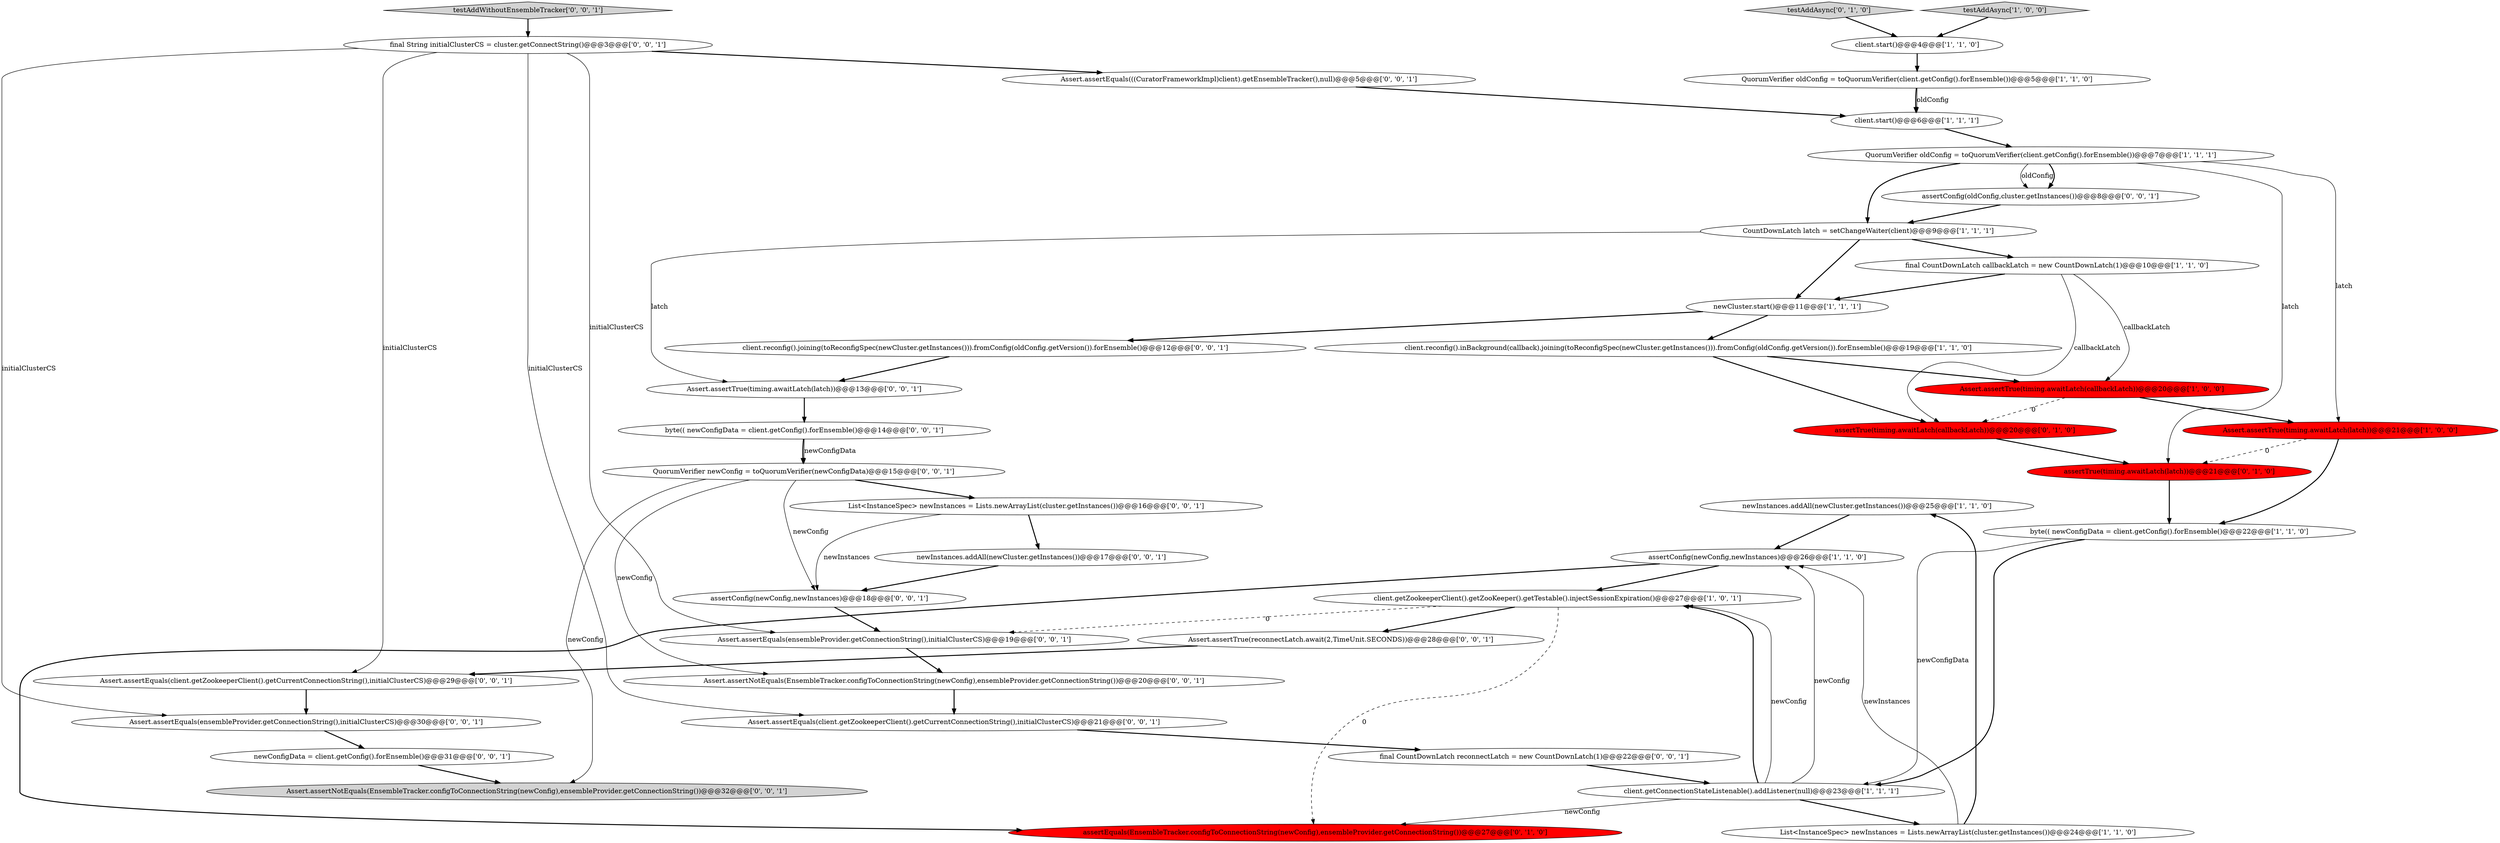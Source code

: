 digraph {
6 [style = filled, label = "newInstances.addAll(newCluster.getInstances())@@@25@@@['1', '1', '0']", fillcolor = white, shape = ellipse image = "AAA0AAABBB1BBB"];
26 [style = filled, label = "testAddWithoutEnsembleTracker['0', '0', '1']", fillcolor = lightgray, shape = diamond image = "AAA0AAABBB3BBB"];
24 [style = filled, label = "List<InstanceSpec> newInstances = Lists.newArrayList(cluster.getInstances())@@@16@@@['0', '0', '1']", fillcolor = white, shape = ellipse image = "AAA0AAABBB3BBB"];
12 [style = filled, label = "client.reconfig().inBackground(callback).joining(toReconfigSpec(newCluster.getInstances())).fromConfig(oldConfig.getVersion()).forEnsemble()@@@19@@@['1', '1', '0']", fillcolor = white, shape = ellipse image = "AAA0AAABBB1BBB"];
13 [style = filled, label = "Assert.assertTrue(timing.awaitLatch(callbackLatch))@@@20@@@['1', '0', '0']", fillcolor = red, shape = ellipse image = "AAA1AAABBB1BBB"];
39 [style = filled, label = "final CountDownLatch reconnectLatch = new CountDownLatch(1)@@@22@@@['0', '0', '1']", fillcolor = white, shape = ellipse image = "AAA0AAABBB3BBB"];
28 [style = filled, label = "client.reconfig().joining(toReconfigSpec(newCluster.getInstances())).fromConfig(oldConfig.getVersion()).forEnsemble()@@@12@@@['0', '0', '1']", fillcolor = white, shape = ellipse image = "AAA0AAABBB3BBB"];
23 [style = filled, label = "Assert.assertTrue(timing.awaitLatch(latch))@@@13@@@['0', '0', '1']", fillcolor = white, shape = ellipse image = "AAA0AAABBB3BBB"];
0 [style = filled, label = "testAddAsync['1', '0', '0']", fillcolor = lightgray, shape = diamond image = "AAA0AAABBB1BBB"];
3 [style = filled, label = "assertConfig(newConfig,newInstances)@@@26@@@['1', '1', '0']", fillcolor = white, shape = ellipse image = "AAA0AAABBB1BBB"];
15 [style = filled, label = "final CountDownLatch callbackLatch = new CountDownLatch(1)@@@10@@@['1', '1', '0']", fillcolor = white, shape = ellipse image = "AAA0AAABBB1BBB"];
25 [style = filled, label = "newConfigData = client.getConfig().forEnsemble()@@@31@@@['0', '0', '1']", fillcolor = white, shape = ellipse image = "AAA0AAABBB3BBB"];
37 [style = filled, label = "QuorumVerifier newConfig = toQuorumVerifier(newConfigData)@@@15@@@['0', '0', '1']", fillcolor = white, shape = ellipse image = "AAA0AAABBB3BBB"];
14 [style = filled, label = "List<InstanceSpec> newInstances = Lists.newArrayList(cluster.getInstances())@@@24@@@['1', '1', '0']", fillcolor = white, shape = ellipse image = "AAA0AAABBB1BBB"];
17 [style = filled, label = "assertTrue(timing.awaitLatch(callbackLatch))@@@20@@@['0', '1', '0']", fillcolor = red, shape = ellipse image = "AAA1AAABBB2BBB"];
7 [style = filled, label = "client.getZookeeperClient().getZooKeeper().getTestable().injectSessionExpiration()@@@27@@@['1', '0', '1']", fillcolor = white, shape = ellipse image = "AAA0AAABBB1BBB"];
11 [style = filled, label = "newCluster.start()@@@11@@@['1', '1', '1']", fillcolor = white, shape = ellipse image = "AAA0AAABBB1BBB"];
29 [style = filled, label = "Assert.assertTrue(reconnectLatch.await(2,TimeUnit.SECONDS))@@@28@@@['0', '0', '1']", fillcolor = white, shape = ellipse image = "AAA0AAABBB3BBB"];
31 [style = filled, label = "assertConfig(oldConfig,cluster.getInstances())@@@8@@@['0', '0', '1']", fillcolor = white, shape = ellipse image = "AAA0AAABBB3BBB"];
19 [style = filled, label = "assertEquals(EnsembleTracker.configToConnectionString(newConfig),ensembleProvider.getConnectionString())@@@27@@@['0', '1', '0']", fillcolor = red, shape = ellipse image = "AAA1AAABBB2BBB"];
38 [style = filled, label = "Assert.assertEquals(ensembleProvider.getConnectionString(),initialClusterCS)@@@19@@@['0', '0', '1']", fillcolor = white, shape = ellipse image = "AAA0AAABBB3BBB"];
27 [style = filled, label = "Assert.assertEquals(ensembleProvider.getConnectionString(),initialClusterCS)@@@30@@@['0', '0', '1']", fillcolor = white, shape = ellipse image = "AAA0AAABBB3BBB"];
16 [style = filled, label = "byte(( newConfigData = client.getConfig().forEnsemble()@@@22@@@['1', '1', '0']", fillcolor = white, shape = ellipse image = "AAA0AAABBB1BBB"];
30 [style = filled, label = "Assert.assertNotEquals(EnsembleTracker.configToConnectionString(newConfig),ensembleProvider.getConnectionString())@@@32@@@['0', '0', '1']", fillcolor = lightgray, shape = ellipse image = "AAA0AAABBB3BBB"];
33 [style = filled, label = "Assert.assertEquals(client.getZookeeperClient().getCurrentConnectionString(),initialClusterCS)@@@21@@@['0', '0', '1']", fillcolor = white, shape = ellipse image = "AAA0AAABBB3BBB"];
22 [style = filled, label = "Assert.assertNotEquals(EnsembleTracker.configToConnectionString(newConfig),ensembleProvider.getConnectionString())@@@20@@@['0', '0', '1']", fillcolor = white, shape = ellipse image = "AAA0AAABBB3BBB"];
32 [style = filled, label = "byte(( newConfigData = client.getConfig().forEnsemble()@@@14@@@['0', '0', '1']", fillcolor = white, shape = ellipse image = "AAA0AAABBB3BBB"];
8 [style = filled, label = "QuorumVerifier oldConfig = toQuorumVerifier(client.getConfig().forEnsemble())@@@5@@@['1', '1', '0']", fillcolor = white, shape = ellipse image = "AAA0AAABBB1BBB"];
9 [style = filled, label = "client.start()@@@6@@@['1', '1', '1']", fillcolor = white, shape = ellipse image = "AAA0AAABBB1BBB"];
20 [style = filled, label = "assertTrue(timing.awaitLatch(latch))@@@21@@@['0', '1', '0']", fillcolor = red, shape = ellipse image = "AAA1AAABBB2BBB"];
35 [style = filled, label = "Assert.assertEquals(client.getZookeeperClient().getCurrentConnectionString(),initialClusterCS)@@@29@@@['0', '0', '1']", fillcolor = white, shape = ellipse image = "AAA0AAABBB3BBB"];
4 [style = filled, label = "QuorumVerifier oldConfig = toQuorumVerifier(client.getConfig().forEnsemble())@@@7@@@['1', '1', '1']", fillcolor = white, shape = ellipse image = "AAA0AAABBB1BBB"];
1 [style = filled, label = "client.start()@@@4@@@['1', '1', '0']", fillcolor = white, shape = ellipse image = "AAA0AAABBB1BBB"];
18 [style = filled, label = "testAddAsync['0', '1', '0']", fillcolor = lightgray, shape = diamond image = "AAA0AAABBB2BBB"];
21 [style = filled, label = "assertConfig(newConfig,newInstances)@@@18@@@['0', '0', '1']", fillcolor = white, shape = ellipse image = "AAA0AAABBB3BBB"];
36 [style = filled, label = "newInstances.addAll(newCluster.getInstances())@@@17@@@['0', '0', '1']", fillcolor = white, shape = ellipse image = "AAA0AAABBB3BBB"];
10 [style = filled, label = "client.getConnectionStateListenable().addListener(null)@@@23@@@['1', '1', '1']", fillcolor = white, shape = ellipse image = "AAA0AAABBB1BBB"];
5 [style = filled, label = "Assert.assertTrue(timing.awaitLatch(latch))@@@21@@@['1', '0', '0']", fillcolor = red, shape = ellipse image = "AAA1AAABBB1BBB"];
40 [style = filled, label = "Assert.assertEquals(((CuratorFrameworkImpl)client).getEnsembleTracker(),null)@@@5@@@['0', '0', '1']", fillcolor = white, shape = ellipse image = "AAA0AAABBB3BBB"];
34 [style = filled, label = "final String initialClusterCS = cluster.getConnectString()@@@3@@@['0', '0', '1']", fillcolor = white, shape = ellipse image = "AAA0AAABBB3BBB"];
2 [style = filled, label = "CountDownLatch latch = setChangeWaiter(client)@@@9@@@['1', '1', '1']", fillcolor = white, shape = ellipse image = "AAA0AAABBB1BBB"];
34->33 [style = solid, label="initialClusterCS"];
6->3 [style = bold, label=""];
11->28 [style = bold, label=""];
22->33 [style = bold, label=""];
35->27 [style = bold, label=""];
10->19 [style = solid, label="newConfig"];
1->8 [style = bold, label=""];
32->37 [style = bold, label=""];
37->24 [style = bold, label=""];
34->40 [style = bold, label=""];
14->3 [style = solid, label="newInstances"];
10->14 [style = bold, label=""];
16->10 [style = bold, label=""];
25->30 [style = bold, label=""];
34->35 [style = solid, label="initialClusterCS"];
9->4 [style = bold, label=""];
4->31 [style = solid, label="oldConfig"];
26->34 [style = bold, label=""];
12->17 [style = bold, label=""];
23->32 [style = bold, label=""];
13->17 [style = dashed, label="0"];
37->21 [style = solid, label="newConfig"];
31->2 [style = bold, label=""];
11->12 [style = bold, label=""];
40->9 [style = bold, label=""];
4->5 [style = solid, label="latch"];
4->2 [style = bold, label=""];
2->23 [style = solid, label="latch"];
34->38 [style = solid, label="initialClusterCS"];
10->7 [style = bold, label=""];
10->7 [style = solid, label="newConfig"];
4->20 [style = solid, label="latch"];
5->20 [style = dashed, label="0"];
21->38 [style = bold, label=""];
5->16 [style = bold, label=""];
16->10 [style = solid, label="newConfigData"];
36->21 [style = bold, label=""];
12->13 [style = bold, label=""];
4->31 [style = bold, label=""];
24->36 [style = bold, label=""];
10->3 [style = solid, label="newConfig"];
20->16 [style = bold, label=""];
15->11 [style = bold, label=""];
33->39 [style = bold, label=""];
3->19 [style = bold, label=""];
3->7 [style = bold, label=""];
18->1 [style = bold, label=""];
37->30 [style = solid, label="newConfig"];
28->23 [style = bold, label=""];
7->19 [style = dashed, label="0"];
0->1 [style = bold, label=""];
34->27 [style = solid, label="initialClusterCS"];
7->38 [style = dashed, label="0"];
2->15 [style = bold, label=""];
39->10 [style = bold, label=""];
37->22 [style = solid, label="newConfig"];
8->9 [style = bold, label=""];
8->9 [style = solid, label="oldConfig"];
13->5 [style = bold, label=""];
29->35 [style = bold, label=""];
15->13 [style = solid, label="callbackLatch"];
32->37 [style = solid, label="newConfigData"];
38->22 [style = bold, label=""];
27->25 [style = bold, label=""];
14->6 [style = bold, label=""];
2->11 [style = bold, label=""];
15->17 [style = solid, label="callbackLatch"];
24->21 [style = solid, label="newInstances"];
17->20 [style = bold, label=""];
7->29 [style = bold, label=""];
}
